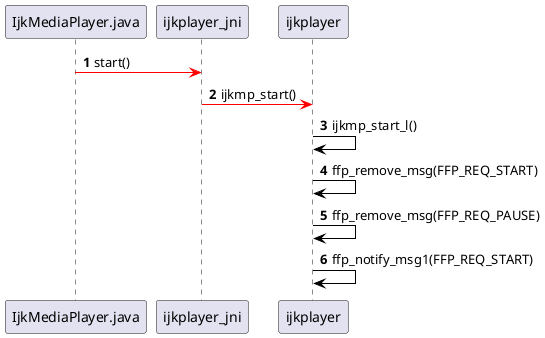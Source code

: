 @startuml
autonumber

IjkMediaPlayer.java [#FF0000]-> ijkplayer_jni:start()

ijkplayer_jni [#FF0000]-> ijkplayer:ijkmp_start()

ijkplayer [#000000]-> ijkplayer:ijkmp_start_l()

ijkplayer [#000000]-> ijkplayer:ffp_remove_msg(FFP_REQ_START)

ijkplayer [#000000]-> ijkplayer:ffp_remove_msg(FFP_REQ_PAUSE)

ijkplayer [#000000]-> ijkplayer:ffp_notify_msg1(FFP_REQ_START)

@enduml
